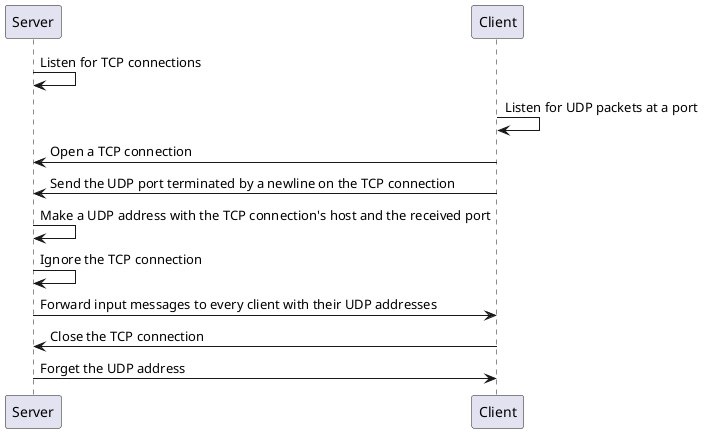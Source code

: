 @startuml

Server -> Server: Listen for TCP connections

Client -> Client: Listen for UDP packets at a port

Client -> Server: Open a TCP connection

Client -> Server: Send the UDP port terminated by a newline on the TCP \
connection

Server -> Server: Make a UDP address with the TCP connection's host and the \
received port

Server -> Server: Ignore the TCP connection

Server -> Client: Forward input messages to every client with their UDP \
addresses

Client -> Server: Close the TCP connection

Server -> Client: Forget the UDP address

@enduml
